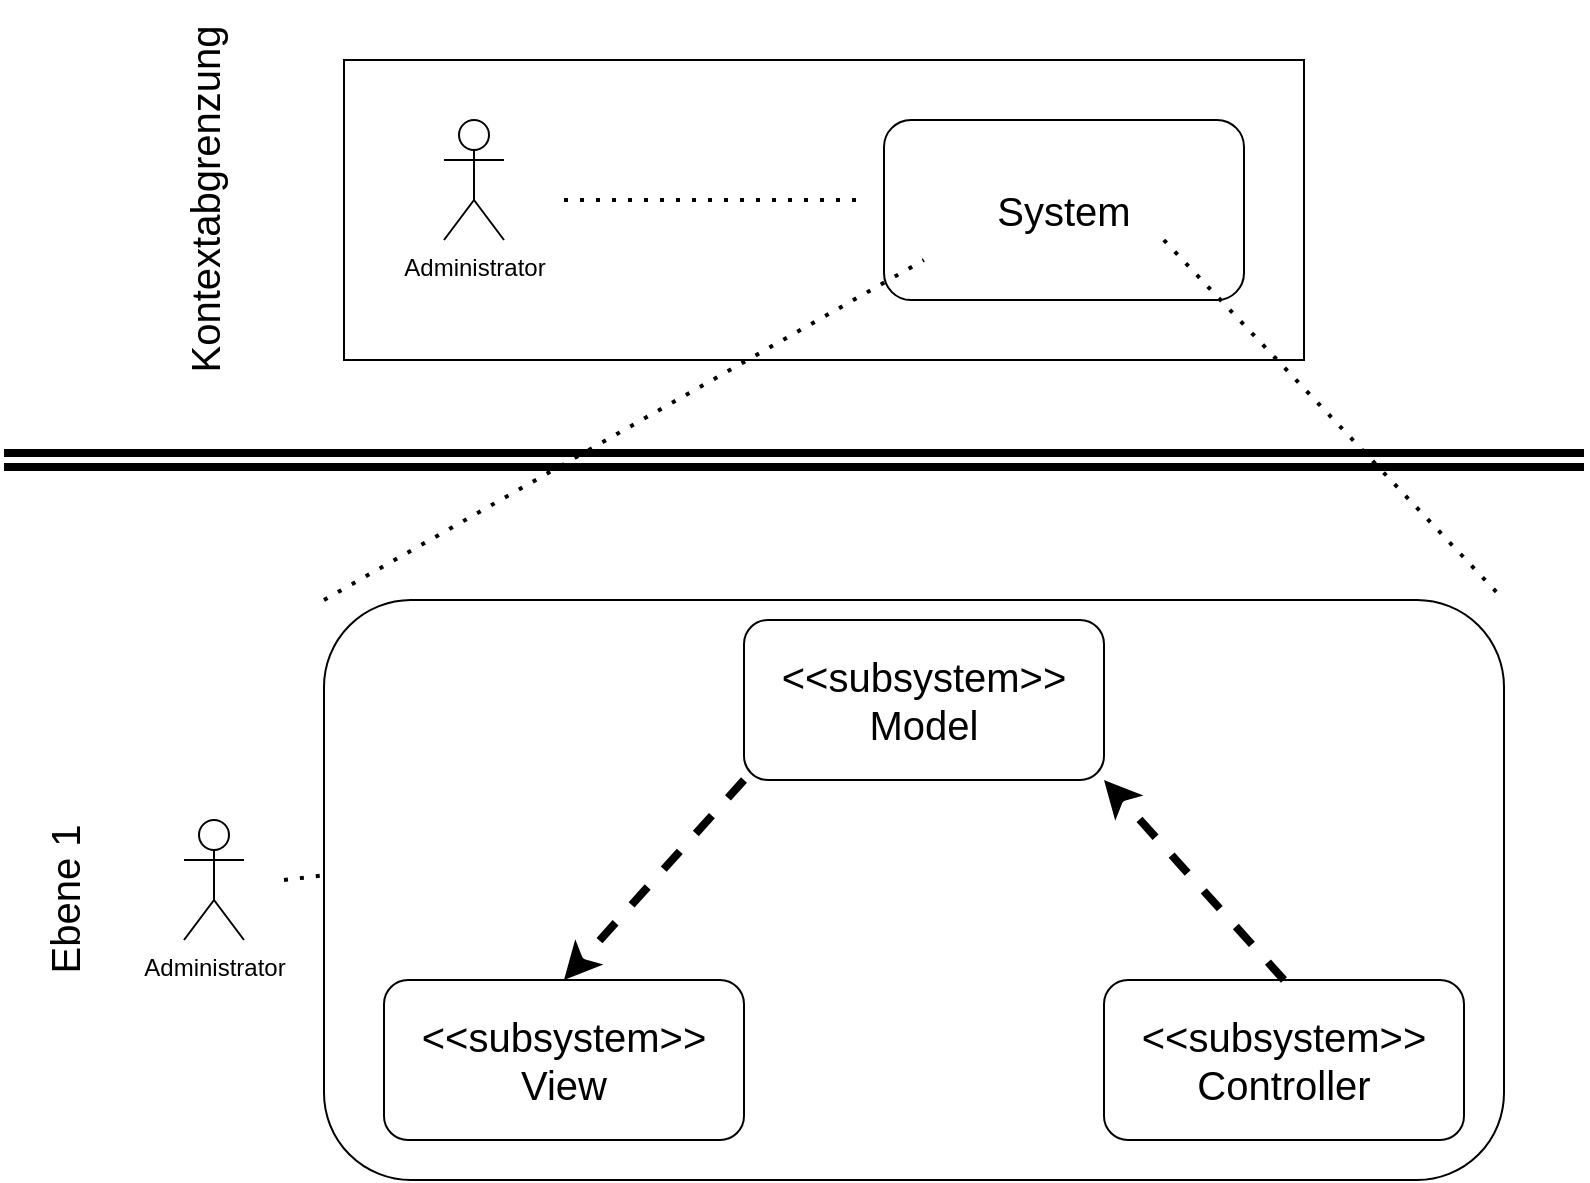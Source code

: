 <mxfile>
    <diagram id="mzJsa9RWwL21wpUvKsJk" name="Seite-1">
        <mxGraphModel dx="1287" dy="737" grid="1" gridSize="10" guides="1" tooltips="1" connect="1" arrows="1" fold="1" page="1" pageScale="1" pageWidth="827" pageHeight="1169" math="0" shadow="0">
            <root>
                <mxCell id="0"/>
                <mxCell id="1" parent="0"/>
                <mxCell id="f1mH7IWBsVKgYB9QTfj4-1" value="Administrator&lt;br&gt;" style="shape=umlActor;verticalLabelPosition=bottom;verticalAlign=top;html=1;outlineConnect=0;" parent="1" vertex="1">
                    <mxGeometry x="240" y="120" width="30" height="60" as="geometry"/>
                </mxCell>
                <mxCell id="f1mH7IWBsVKgYB9QTfj4-4" value="" style="endArrow=none;dashed=1;html=1;dashPattern=1 3;strokeWidth=2;rounded=0;strokeColor=default;" parent="1" edge="1">
                    <mxGeometry width="50" height="50" relative="1" as="geometry">
                        <mxPoint x="300" y="160" as="sourcePoint"/>
                        <mxPoint x="450" y="160" as="targetPoint"/>
                    </mxGeometry>
                </mxCell>
                <mxCell id="f1mH7IWBsVKgYB9QTfj4-5" value="&lt;font style=&quot;font-size: 20px;&quot;&gt;System&lt;/font&gt;" style="rounded=1;whiteSpace=wrap;html=1;" parent="1" vertex="1">
                    <mxGeometry x="460" y="120" width="180" height="90" as="geometry"/>
                </mxCell>
                <mxCell id="f1mH7IWBsVKgYB9QTfj4-6" value="" style="rounded=0;whiteSpace=wrap;html=1;fontSize=20;fillColor=none;" parent="1" vertex="1">
                    <mxGeometry x="190" y="90" width="480" height="150" as="geometry"/>
                </mxCell>
                <mxCell id="f1mH7IWBsVKgYB9QTfj4-7" value="Kontextabgrenzung&lt;br&gt;" style="text;html=1;align=center;verticalAlign=middle;resizable=0;points=[];autosize=1;strokeColor=none;fillColor=none;fontSize=20;rotation=-90;" parent="1" vertex="1">
                    <mxGeometry x="20" y="140" width="200" height="40" as="geometry"/>
                </mxCell>
                <mxCell id="f1mH7IWBsVKgYB9QTfj4-8" value="" style="shape=link;html=1;rounded=0;strokeColor=default;fontSize=20;strokeWidth=4;" parent="1" edge="1">
                    <mxGeometry width="100" relative="1" as="geometry">
                        <mxPoint x="20" y="290" as="sourcePoint"/>
                        <mxPoint x="810" y="290" as="targetPoint"/>
                    </mxGeometry>
                </mxCell>
                <mxCell id="f1mH7IWBsVKgYB9QTfj4-9" value="" style="shape=link;html=1;rounded=0;strokeColor=default;fontSize=20;" parent="1" edge="1">
                    <mxGeometry width="100" relative="1" as="geometry">
                        <mxPoint x="360" y="290" as="sourcePoint"/>
                        <mxPoint x="460" y="290" as="targetPoint"/>
                    </mxGeometry>
                </mxCell>
                <mxCell id="f1mH7IWBsVKgYB9QTfj4-10" value="Administrator&lt;br&gt;" style="shape=umlActor;verticalLabelPosition=bottom;verticalAlign=top;html=1;outlineConnect=0;" parent="1" vertex="1">
                    <mxGeometry x="110" y="470" width="30" height="60" as="geometry"/>
                </mxCell>
                <mxCell id="f1mH7IWBsVKgYB9QTfj4-11" value="" style="endArrow=none;dashed=1;html=1;dashPattern=1 3;strokeWidth=2;rounded=0;strokeColor=default;" parent="1" edge="1">
                    <mxGeometry width="50" height="50" relative="1" as="geometry">
                        <mxPoint x="160" y="500" as="sourcePoint"/>
                        <mxPoint x="330" y="480" as="targetPoint"/>
                    </mxGeometry>
                </mxCell>
                <mxCell id="f1mH7IWBsVKgYB9QTfj4-12" value="" style="rounded=1;whiteSpace=wrap;html=1;" parent="1" vertex="1">
                    <mxGeometry x="180" y="360" width="590" height="290" as="geometry"/>
                </mxCell>
                <mxCell id="f1mH7IWBsVKgYB9QTfj4-18" value="&amp;lt;&amp;lt;subsystem&amp;gt;&amp;gt;&lt;br&gt;Model" style="rounded=1;whiteSpace=wrap;html=1;fontSize=20;fillColor=none;" parent="1" vertex="1">
                    <mxGeometry x="390" y="370" width="180" height="80" as="geometry"/>
                </mxCell>
                <mxCell id="f1mH7IWBsVKgYB9QTfj4-19" value="&amp;lt;&amp;lt;subsystem&amp;gt;&amp;gt;&lt;br&gt;Controller" style="rounded=1;whiteSpace=wrap;html=1;fontSize=20;fillColor=none;" parent="1" vertex="1">
                    <mxGeometry x="570" y="550" width="180" height="80" as="geometry"/>
                </mxCell>
                <mxCell id="f1mH7IWBsVKgYB9QTfj4-20" value="&amp;lt;&amp;lt;subsystem&amp;gt;&amp;gt;&lt;br&gt;View" style="rounded=1;whiteSpace=wrap;html=1;fontSize=20;fillColor=none;" parent="1" vertex="1">
                    <mxGeometry x="210" y="550" width="180" height="80" as="geometry"/>
                </mxCell>
                <mxCell id="f1mH7IWBsVKgYB9QTfj4-25" value="" style="endArrow=none;dashed=1;html=1;dashPattern=1 3;strokeWidth=2;rounded=0;strokeColor=default;fontSize=20;entryX=0.604;entryY=0.667;entryDx=0;entryDy=0;entryPerimeter=0;exitX=0;exitY=0;exitDx=0;exitDy=0;" parent="1" source="f1mH7IWBsVKgYB9QTfj4-12" target="f1mH7IWBsVKgYB9QTfj4-6" edge="1">
                    <mxGeometry width="50" height="50" relative="1" as="geometry">
                        <mxPoint x="390" y="450" as="sourcePoint"/>
                        <mxPoint x="440" y="400" as="targetPoint"/>
                    </mxGeometry>
                </mxCell>
                <mxCell id="f1mH7IWBsVKgYB9QTfj4-26" value="" style="endArrow=none;dashed=1;html=1;dashPattern=1 3;strokeWidth=2;rounded=0;strokeColor=default;fontSize=20;entryX=1;entryY=0;entryDx=0;entryDy=0;exitX=0.854;exitY=0.6;exitDx=0;exitDy=0;exitPerimeter=0;" parent="1" source="f1mH7IWBsVKgYB9QTfj4-6" target="f1mH7IWBsVKgYB9QTfj4-12" edge="1">
                    <mxGeometry width="50" height="50" relative="1" as="geometry">
                        <mxPoint x="790" y="330" as="sourcePoint"/>
                        <mxPoint x="489.92" y="200.05" as="targetPoint"/>
                    </mxGeometry>
                </mxCell>
                <mxCell id="f1mH7IWBsVKgYB9QTfj4-27" value="" style="endArrow=classic;html=1;rounded=0;dashed=1;strokeColor=default;strokeWidth=4;fontSize=20;entryX=1;entryY=1;entryDx=0;entryDy=0;exitX=0.5;exitY=0;exitDx=0;exitDy=0;" parent="1" source="f1mH7IWBsVKgYB9QTfj4-19" target="f1mH7IWBsVKgYB9QTfj4-18" edge="1">
                    <mxGeometry width="50" height="50" relative="1" as="geometry">
                        <mxPoint x="390" y="460" as="sourcePoint"/>
                        <mxPoint x="440" y="410" as="targetPoint"/>
                    </mxGeometry>
                </mxCell>
                <mxCell id="f1mH7IWBsVKgYB9QTfj4-28" value="" style="endArrow=classic;html=1;rounded=0;dashed=1;strokeColor=default;strokeWidth=4;fontSize=20;entryX=0.5;entryY=0;entryDx=0;entryDy=0;exitX=0;exitY=1;exitDx=0;exitDy=0;" parent="1" source="f1mH7IWBsVKgYB9QTfj4-18" target="f1mH7IWBsVKgYB9QTfj4-20" edge="1">
                    <mxGeometry width="50" height="50" relative="1" as="geometry">
                        <mxPoint x="390" y="460" as="sourcePoint"/>
                        <mxPoint x="440" y="410" as="targetPoint"/>
                    </mxGeometry>
                </mxCell>
                <mxCell id="f1mH7IWBsVKgYB9QTfj4-29" value="Ebene 1" style="text;html=1;align=center;verticalAlign=middle;resizable=0;points=[];autosize=1;strokeColor=none;fillColor=none;fontSize=20;rotation=-90;" parent="1" vertex="1">
                    <mxGeometry y="490" width="100" height="40" as="geometry"/>
                </mxCell>
            </root>
        </mxGraphModel>
    </diagram>
</mxfile>